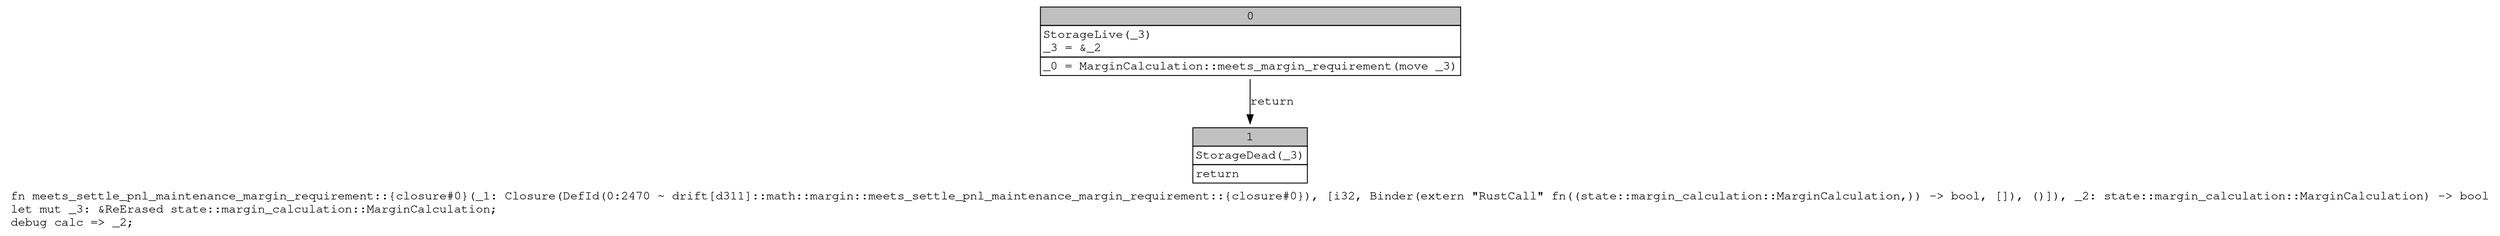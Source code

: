 digraph Mir_0_2470 {
    graph [fontname="Courier, monospace"];
    node [fontname="Courier, monospace"];
    edge [fontname="Courier, monospace"];
    label=<fn meets_settle_pnl_maintenance_margin_requirement::{closure#0}(_1: Closure(DefId(0:2470 ~ drift[d311]::math::margin::meets_settle_pnl_maintenance_margin_requirement::{closure#0}), [i32, Binder(extern &quot;RustCall&quot; fn((state::margin_calculation::MarginCalculation,)) -&gt; bool, []), ()]), _2: state::margin_calculation::MarginCalculation) -&gt; bool<br align="left"/>let mut _3: &amp;ReErased state::margin_calculation::MarginCalculation;<br align="left"/>debug calc =&gt; _2;<br align="left"/>>;
    bb0__0_2470 [shape="none", label=<<table border="0" cellborder="1" cellspacing="0"><tr><td bgcolor="gray" align="center" colspan="1">0</td></tr><tr><td align="left" balign="left">StorageLive(_3)<br/>_3 = &amp;_2<br/></td></tr><tr><td align="left">_0 = MarginCalculation::meets_margin_requirement(move _3)</td></tr></table>>];
    bb1__0_2470 [shape="none", label=<<table border="0" cellborder="1" cellspacing="0"><tr><td bgcolor="gray" align="center" colspan="1">1</td></tr><tr><td align="left" balign="left">StorageDead(_3)<br/></td></tr><tr><td align="left">return</td></tr></table>>];
    bb0__0_2470 -> bb1__0_2470 [label="return"];
}
